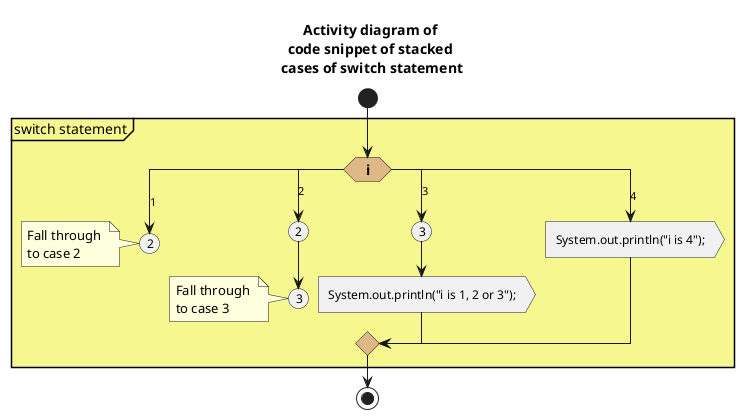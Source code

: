 @startuml
skinparam Activity {
    FontSize 12
    
    Diamond {
        LineColor yellow
        BackgroundColor burlywood
        FontSize 14
        FontStyle bold
    }
}

skinparam Partition {
    BorderColor<<invisible>> none
    FontColor<<invisible>> none
}
title Activity diagram of \ncode snippet of stacked \ncases of switch statement

start

partition #f7f790 switch statement {
    switch(i) 
        case(1)
            (2)
            note : Fall through \nto case 2
            detach
        case(2)
            (2)
            (3)
            note : Fall through \nto case 3
            detach
        case(3)
            (3)
            :System.out.println("i is 1, 2 or 3");; <<output>>
        case(4)
            :System.out.println("i is 4");; <<output>>
    endswitch
}

stop
@enduml